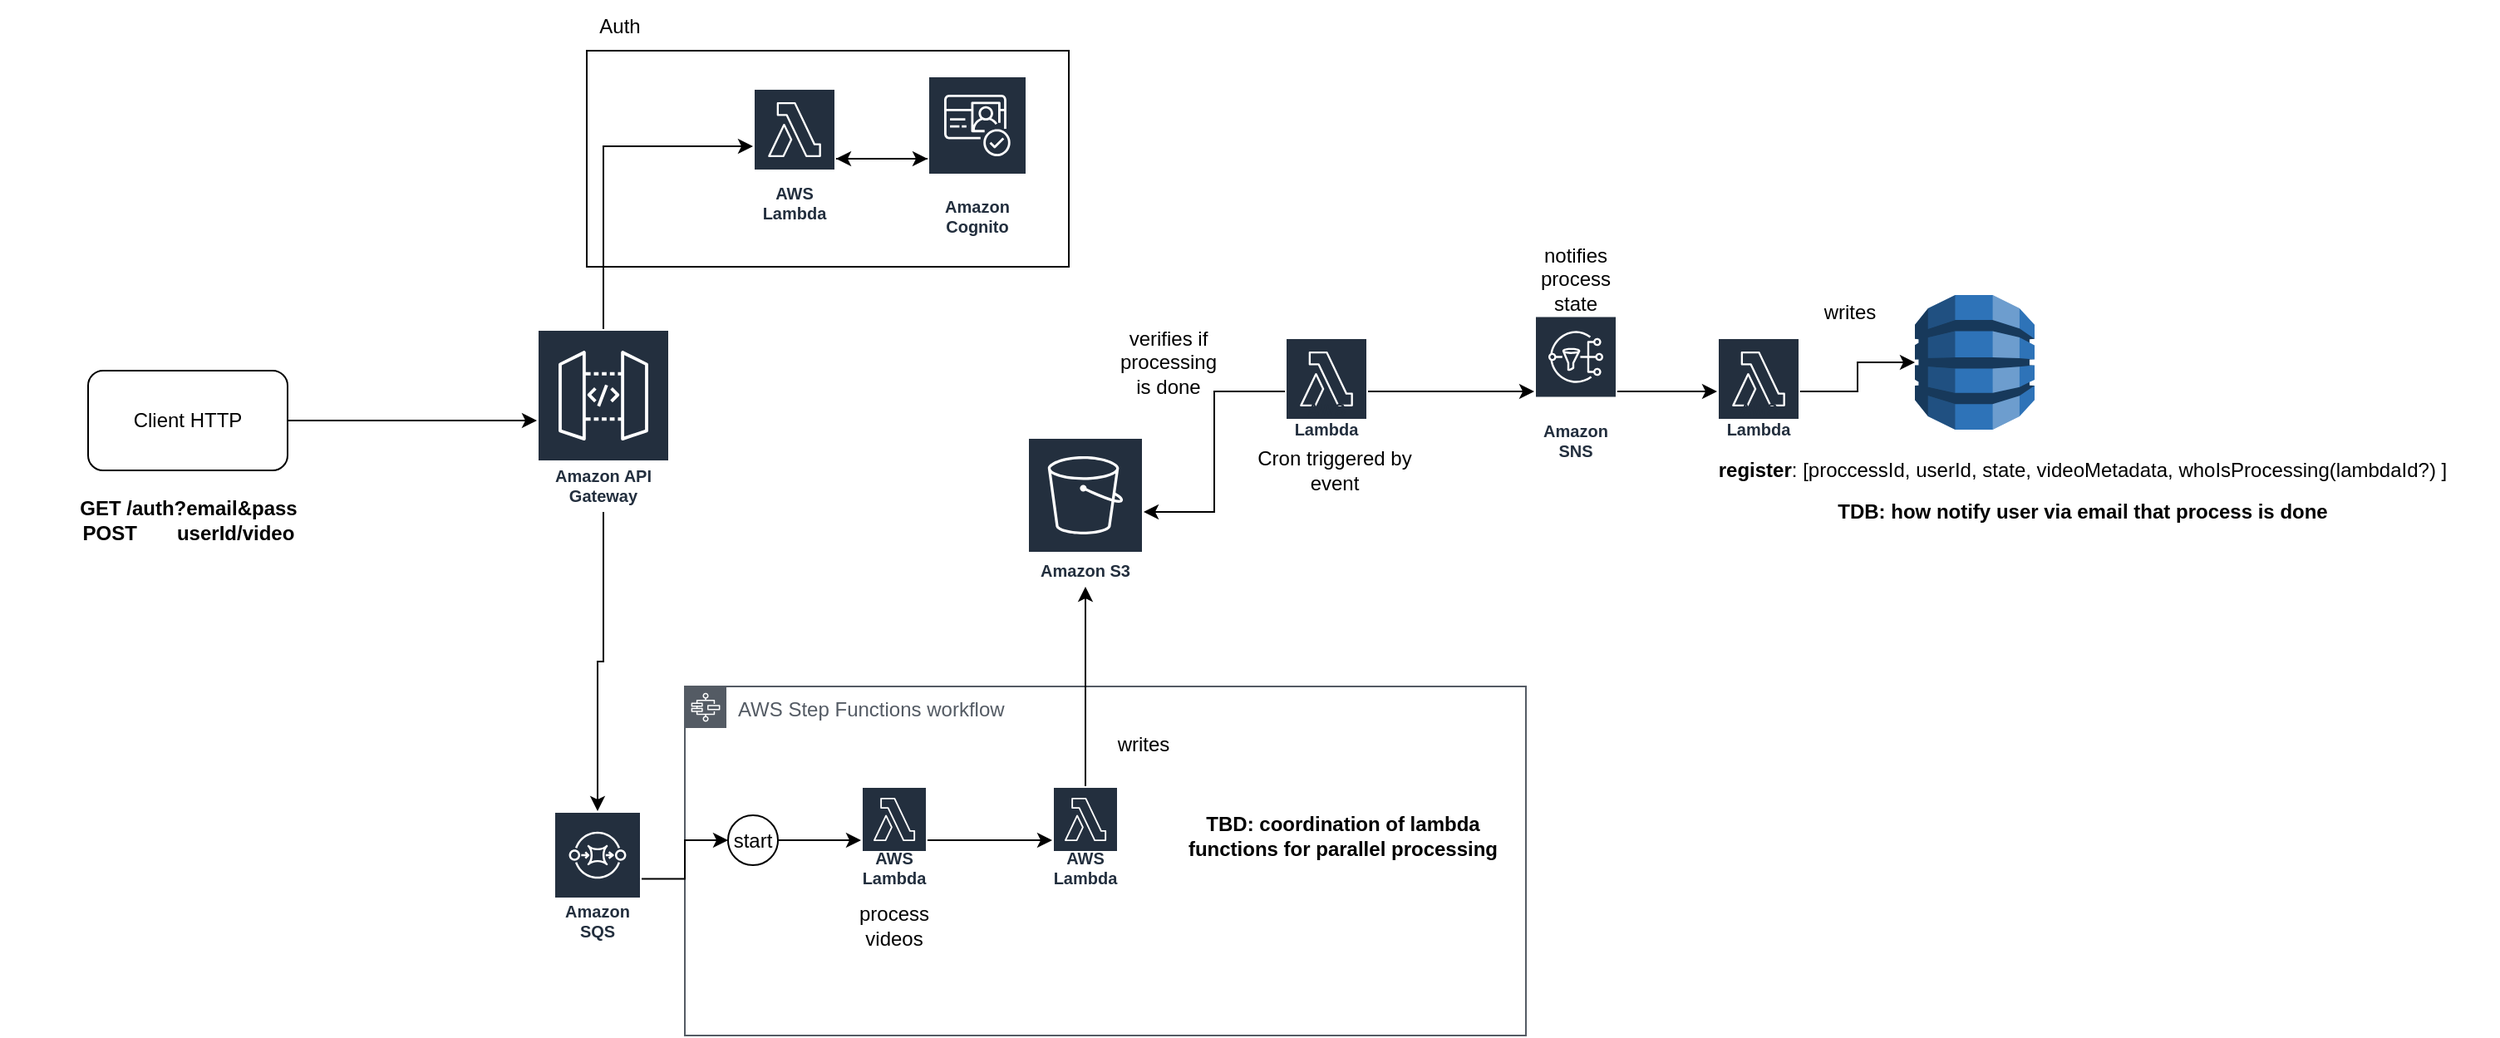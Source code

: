 <mxfile version="26.0.5">
  <diagram name="Página-1" id="404gtZm22GtIctjodH8I">
    <mxGraphModel dx="1434" dy="790" grid="1" gridSize="10" guides="1" tooltips="1" connect="1" arrows="1" fold="1" page="1" pageScale="1" pageWidth="827" pageHeight="1169" math="0" shadow="0">
      <root>
        <mxCell id="0" />
        <mxCell id="1" parent="0" />
        <mxCell id="WF2kSGwIQC7BofhL9CZ6-7" style="edgeStyle=orthogonalEdgeStyle;rounded=0;orthogonalLoop=1;jettySize=auto;html=1;exitX=0.5;exitY=0.045;exitDx=0;exitDy=0;exitPerimeter=0;" edge="1" parent="1" source="WF2kSGwIQC7BofhL9CZ6-1" target="WF2kSGwIQC7BofhL9CZ6-3">
          <mxGeometry relative="1" as="geometry">
            <mxPoint x="315" y="230" as="sourcePoint" />
            <mxPoint x="445" y="20" as="targetPoint" />
            <Array as="points">
              <mxPoint x="380" y="185" />
            </Array>
          </mxGeometry>
        </mxCell>
        <mxCell id="WF2kSGwIQC7BofhL9CZ6-46" style="edgeStyle=orthogonalEdgeStyle;rounded=0;orthogonalLoop=1;jettySize=auto;html=1;" edge="1" parent="1" source="WF2kSGwIQC7BofhL9CZ6-1" target="WF2kSGwIQC7BofhL9CZ6-34">
          <mxGeometry relative="1" as="geometry" />
        </mxCell>
        <mxCell id="WF2kSGwIQC7BofhL9CZ6-1" value="Amazon API Gateway" style="sketch=0;outlineConnect=0;fontColor=#232F3E;gradientColor=none;strokeColor=#ffffff;fillColor=#232F3E;dashed=0;verticalLabelPosition=middle;verticalAlign=bottom;align=center;html=1;whiteSpace=wrap;fontSize=10;fontStyle=1;spacing=3;shape=mxgraph.aws4.productIcon;prIcon=mxgraph.aws4.api_gateway;" vertex="1" parent="1">
          <mxGeometry x="340" y="295" width="80" height="110" as="geometry" />
        </mxCell>
        <mxCell id="WF2kSGwIQC7BofhL9CZ6-2" value="Amazon Cognito" style="sketch=0;outlineConnect=0;fontColor=#232F3E;gradientColor=none;strokeColor=#ffffff;fillColor=#232F3E;dashed=0;verticalLabelPosition=middle;verticalAlign=bottom;align=center;html=1;whiteSpace=wrap;fontSize=10;fontStyle=1;spacing=3;shape=mxgraph.aws4.productIcon;prIcon=mxgraph.aws4.cognito;" vertex="1" parent="1">
          <mxGeometry x="575" y="142.5" width="60" height="100" as="geometry" />
        </mxCell>
        <mxCell id="WF2kSGwIQC7BofhL9CZ6-8" value="" style="edgeStyle=orthogonalEdgeStyle;rounded=0;orthogonalLoop=1;jettySize=auto;html=1;" edge="1" parent="1" source="WF2kSGwIQC7BofhL9CZ6-3" target="WF2kSGwIQC7BofhL9CZ6-2">
          <mxGeometry relative="1" as="geometry" />
        </mxCell>
        <mxCell id="WF2kSGwIQC7BofhL9CZ6-3" value="AWS Lambda" style="sketch=0;outlineConnect=0;fontColor=#232F3E;gradientColor=none;strokeColor=#ffffff;fillColor=#232F3E;dashed=0;verticalLabelPosition=middle;verticalAlign=bottom;align=center;html=1;whiteSpace=wrap;fontSize=10;fontStyle=1;spacing=3;shape=mxgraph.aws4.productIcon;prIcon=mxgraph.aws4.lambda;" vertex="1" parent="1">
          <mxGeometry x="470" y="150" width="50" height="85" as="geometry" />
        </mxCell>
        <mxCell id="WF2kSGwIQC7BofhL9CZ6-6" style="edgeStyle=orthogonalEdgeStyle;rounded=0;orthogonalLoop=1;jettySize=auto;html=1;" edge="1" parent="1" source="WF2kSGwIQC7BofhL9CZ6-5" target="WF2kSGwIQC7BofhL9CZ6-1">
          <mxGeometry relative="1" as="geometry" />
        </mxCell>
        <mxCell id="WF2kSGwIQC7BofhL9CZ6-5" value="Client HTTP" style="rounded=1;whiteSpace=wrap;html=1;" vertex="1" parent="1">
          <mxGeometry x="70" y="320" width="120" height="60" as="geometry" />
        </mxCell>
        <mxCell id="WF2kSGwIQC7BofhL9CZ6-9" value="" style="edgeStyle=orthogonalEdgeStyle;rounded=0;orthogonalLoop=1;jettySize=auto;html=1;" edge="1" parent="1" source="WF2kSGwIQC7BofhL9CZ6-2" target="WF2kSGwIQC7BofhL9CZ6-3">
          <mxGeometry relative="1" as="geometry">
            <mxPoint x="560" y="195" as="sourcePoint" />
            <mxPoint x="660" y="195" as="targetPoint" />
          </mxGeometry>
        </mxCell>
        <mxCell id="WF2kSGwIQC7BofhL9CZ6-17" value="" style="edgeStyle=orthogonalEdgeStyle;rounded=0;orthogonalLoop=1;jettySize=auto;html=1;" edge="1" parent="1" source="WF2kSGwIQC7BofhL9CZ6-11" target="WF2kSGwIQC7BofhL9CZ6-16">
          <mxGeometry relative="1" as="geometry" />
        </mxCell>
        <mxCell id="WF2kSGwIQC7BofhL9CZ6-11" value="AWS Lambda" style="sketch=0;outlineConnect=0;fontColor=#232F3E;gradientColor=none;strokeColor=#ffffff;fillColor=#232F3E;dashed=0;verticalLabelPosition=middle;verticalAlign=bottom;align=center;html=1;whiteSpace=wrap;fontSize=10;fontStyle=1;spacing=3;shape=mxgraph.aws4.productIcon;prIcon=mxgraph.aws4.lambda;" vertex="1" parent="1">
          <mxGeometry x="535" y="570" width="40" height="65" as="geometry" />
        </mxCell>
        <mxCell id="WF2kSGwIQC7BofhL9CZ6-13" value="AWS Step Functions workflow" style="sketch=0;outlineConnect=0;gradientColor=none;html=1;whiteSpace=wrap;fontSize=12;fontStyle=0;shape=mxgraph.aws4.group;grIcon=mxgraph.aws4.group_aws_step_functions_workflow;strokeColor=#545B64;fillColor=none;verticalAlign=top;align=left;spacingLeft=30;fontColor=#545B64;dashed=0;" vertex="1" parent="1">
          <mxGeometry x="429" y="510" width="506" height="210" as="geometry" />
        </mxCell>
        <mxCell id="WF2kSGwIQC7BofhL9CZ6-15" style="edgeStyle=orthogonalEdgeStyle;rounded=0;orthogonalLoop=1;jettySize=auto;html=1;" edge="1" parent="1" source="WF2kSGwIQC7BofhL9CZ6-14" target="WF2kSGwIQC7BofhL9CZ6-11">
          <mxGeometry relative="1" as="geometry">
            <mxPoint x="515" y="602.5" as="targetPoint" />
          </mxGeometry>
        </mxCell>
        <mxCell id="WF2kSGwIQC7BofhL9CZ6-14" value="start" style="ellipse;whiteSpace=wrap;html=1;aspect=fixed;" vertex="1" parent="1">
          <mxGeometry x="455" y="587.5" width="30" height="30" as="geometry" />
        </mxCell>
        <mxCell id="WF2kSGwIQC7BofhL9CZ6-26" value="" style="edgeStyle=orthogonalEdgeStyle;rounded=0;orthogonalLoop=1;jettySize=auto;html=1;" edge="1" parent="1" source="WF2kSGwIQC7BofhL9CZ6-16" target="WF2kSGwIQC7BofhL9CZ6-19">
          <mxGeometry relative="1" as="geometry">
            <mxPoint x="685" y="500" as="targetPoint" />
          </mxGeometry>
        </mxCell>
        <mxCell id="WF2kSGwIQC7BofhL9CZ6-16" value="AWS Lambda" style="sketch=0;outlineConnect=0;fontColor=#232F3E;gradientColor=none;strokeColor=#ffffff;fillColor=#232F3E;dashed=0;verticalLabelPosition=middle;verticalAlign=bottom;align=center;html=1;whiteSpace=wrap;fontSize=10;fontStyle=1;spacing=3;shape=mxgraph.aws4.productIcon;prIcon=mxgraph.aws4.lambda;" vertex="1" parent="1">
          <mxGeometry x="650" y="570" width="40" height="65" as="geometry" />
        </mxCell>
        <mxCell id="WF2kSGwIQC7BofhL9CZ6-19" value="Amazon S3" style="sketch=0;outlineConnect=0;fontColor=#232F3E;gradientColor=none;strokeColor=#ffffff;fillColor=#232F3E;dashed=0;verticalLabelPosition=middle;verticalAlign=bottom;align=center;html=1;whiteSpace=wrap;fontSize=10;fontStyle=1;spacing=3;shape=mxgraph.aws4.productIcon;prIcon=mxgraph.aws4.s3;" vertex="1" parent="1">
          <mxGeometry x="635" y="360" width="70" height="90" as="geometry" />
        </mxCell>
        <mxCell id="WF2kSGwIQC7BofhL9CZ6-21" value="" style="outlineConnect=0;dashed=0;verticalLabelPosition=bottom;verticalAlign=top;align=center;html=1;shape=mxgraph.aws3.dynamo_db;fillColor=#2E73B8;gradientColor=none;" vertex="1" parent="1">
          <mxGeometry x="1169" y="274.5" width="72" height="81" as="geometry" />
        </mxCell>
        <mxCell id="WF2kSGwIQC7BofhL9CZ6-22" value="" style="rounded=0;whiteSpace=wrap;html=1;fillColor=none;" vertex="1" parent="1">
          <mxGeometry x="370" y="127.5" width="290" height="130" as="geometry" />
        </mxCell>
        <mxCell id="WF2kSGwIQC7BofhL9CZ6-23" value="Auth" style="text;html=1;align=center;verticalAlign=middle;whiteSpace=wrap;rounded=0;" vertex="1" parent="1">
          <mxGeometry x="360" y="97.5" width="60" height="30" as="geometry" />
        </mxCell>
        <mxCell id="WF2kSGwIQC7BofhL9CZ6-24" value="process videos" style="text;html=1;align=center;verticalAlign=middle;whiteSpace=wrap;rounded=0;" vertex="1" parent="1">
          <mxGeometry x="525" y="638.5" width="60" height="30" as="geometry" />
        </mxCell>
        <mxCell id="WF2kSGwIQC7BofhL9CZ6-25" value="writes" style="text;html=1;align=center;verticalAlign=middle;whiteSpace=wrap;rounded=0;" vertex="1" parent="1">
          <mxGeometry x="675" y="530" width="60" height="30" as="geometry" />
        </mxCell>
        <mxCell id="WF2kSGwIQC7BofhL9CZ6-28" style="edgeStyle=orthogonalEdgeStyle;rounded=0;orthogonalLoop=1;jettySize=auto;html=1;" edge="1" parent="1" source="WF2kSGwIQC7BofhL9CZ6-27" target="WF2kSGwIQC7BofhL9CZ6-19">
          <mxGeometry relative="1" as="geometry" />
        </mxCell>
        <mxCell id="WF2kSGwIQC7BofhL9CZ6-36" style="edgeStyle=orthogonalEdgeStyle;rounded=0;orthogonalLoop=1;jettySize=auto;html=1;" edge="1" parent="1" source="WF2kSGwIQC7BofhL9CZ6-27" target="WF2kSGwIQC7BofhL9CZ6-33">
          <mxGeometry relative="1" as="geometry" />
        </mxCell>
        <mxCell id="WF2kSGwIQC7BofhL9CZ6-27" value="AWS Lambda" style="sketch=0;outlineConnect=0;fontColor=#232F3E;gradientColor=none;strokeColor=#ffffff;fillColor=#232F3E;dashed=0;verticalLabelPosition=middle;verticalAlign=bottom;align=center;html=1;whiteSpace=wrap;fontSize=10;fontStyle=1;spacing=3;shape=mxgraph.aws4.productIcon;prIcon=mxgraph.aws4.lambda;" vertex="1" parent="1">
          <mxGeometry x="790" y="300" width="50" height="65" as="geometry" />
        </mxCell>
        <mxCell id="WF2kSGwIQC7BofhL9CZ6-29" value="Cron triggered by event" style="text;html=1;align=center;verticalAlign=middle;whiteSpace=wrap;rounded=0;" vertex="1" parent="1">
          <mxGeometry x="770" y="365" width="100" height="30" as="geometry" />
        </mxCell>
        <mxCell id="WF2kSGwIQC7BofhL9CZ6-30" value="verifies if processing is done" style="text;html=1;align=center;verticalAlign=middle;whiteSpace=wrap;rounded=0;" vertex="1" parent="1">
          <mxGeometry x="690" y="300" width="60" height="30" as="geometry" />
        </mxCell>
        <mxCell id="WF2kSGwIQC7BofhL9CZ6-31" value="TBD: coordination of lambda functions for parallel processing" style="text;html=1;align=center;verticalAlign=middle;whiteSpace=wrap;rounded=0;fillColor=none;fontStyle=1" vertex="1" parent="1">
          <mxGeometry x="730" y="590" width="190" height="20" as="geometry" />
        </mxCell>
        <mxCell id="WF2kSGwIQC7BofhL9CZ6-38" value="" style="edgeStyle=orthogonalEdgeStyle;rounded=0;orthogonalLoop=1;jettySize=auto;html=1;" edge="1" parent="1" source="WF2kSGwIQC7BofhL9CZ6-33" target="WF2kSGwIQC7BofhL9CZ6-35">
          <mxGeometry relative="1" as="geometry" />
        </mxCell>
        <mxCell id="WF2kSGwIQC7BofhL9CZ6-33" value="Amazon SNS" style="sketch=0;outlineConnect=0;fontColor=#232F3E;gradientColor=none;strokeColor=#ffffff;fillColor=#232F3E;dashed=0;verticalLabelPosition=middle;verticalAlign=bottom;align=center;html=1;whiteSpace=wrap;fontSize=10;fontStyle=1;spacing=3;shape=mxgraph.aws4.productIcon;prIcon=mxgraph.aws4.sns;" vertex="1" parent="1">
          <mxGeometry x="940" y="286.75" width="50" height="91.5" as="geometry" />
        </mxCell>
        <mxCell id="WF2kSGwIQC7BofhL9CZ6-47" value="" style="edgeStyle=orthogonalEdgeStyle;rounded=0;orthogonalLoop=1;jettySize=auto;html=1;" edge="1" parent="1" source="WF2kSGwIQC7BofhL9CZ6-34" target="WF2kSGwIQC7BofhL9CZ6-14">
          <mxGeometry relative="1" as="geometry" />
        </mxCell>
        <mxCell id="WF2kSGwIQC7BofhL9CZ6-34" value="Amazon SQS" style="sketch=0;outlineConnect=0;fontColor=#232F3E;gradientColor=none;strokeColor=#ffffff;fillColor=#232F3E;dashed=0;verticalLabelPosition=middle;verticalAlign=bottom;align=center;html=1;whiteSpace=wrap;fontSize=10;fontStyle=1;spacing=3;shape=mxgraph.aws4.productIcon;prIcon=mxgraph.aws4.sqs;" vertex="1" parent="1">
          <mxGeometry x="350" y="585" width="53" height="81.5" as="geometry" />
        </mxCell>
        <mxCell id="WF2kSGwIQC7BofhL9CZ6-39" value="" style="edgeStyle=orthogonalEdgeStyle;rounded=0;orthogonalLoop=1;jettySize=auto;html=1;" edge="1" parent="1" source="WF2kSGwIQC7BofhL9CZ6-35" target="WF2kSGwIQC7BofhL9CZ6-21">
          <mxGeometry relative="1" as="geometry" />
        </mxCell>
        <mxCell id="WF2kSGwIQC7BofhL9CZ6-35" value="AWS Lambda" style="sketch=0;outlineConnect=0;fontColor=#232F3E;gradientColor=none;strokeColor=#ffffff;fillColor=#232F3E;dashed=0;verticalLabelPosition=middle;verticalAlign=bottom;align=center;html=1;whiteSpace=wrap;fontSize=10;fontStyle=1;spacing=3;shape=mxgraph.aws4.productIcon;prIcon=mxgraph.aws4.lambda;" vertex="1" parent="1">
          <mxGeometry x="1050" y="300" width="50" height="65" as="geometry" />
        </mxCell>
        <mxCell id="WF2kSGwIQC7BofhL9CZ6-37" value="notifies process state" style="text;html=1;align=center;verticalAlign=middle;whiteSpace=wrap;rounded=0;" vertex="1" parent="1">
          <mxGeometry x="935" y="250" width="60" height="30" as="geometry" />
        </mxCell>
        <mxCell id="WF2kSGwIQC7BofhL9CZ6-40" value="writes " style="text;html=1;align=center;verticalAlign=middle;whiteSpace=wrap;rounded=0;" vertex="1" parent="1">
          <mxGeometry x="1100" y="270" width="60" height="30" as="geometry" />
        </mxCell>
        <mxCell id="WF2kSGwIQC7BofhL9CZ6-41" value="&lt;b&gt;register&lt;/b&gt;: [proccessId, userId, state, videoMetadata, whoIsProcessing(lambdaId?) ]" style="text;html=1;align=center;verticalAlign=middle;whiteSpace=wrap;rounded=0;" vertex="1" parent="1">
          <mxGeometry x="1020" y="365" width="500" height="30" as="geometry" />
        </mxCell>
        <mxCell id="WF2kSGwIQC7BofhL9CZ6-42" value="&lt;b&gt;TDB: how notify user via email that process is done&lt;br&gt;&lt;/b&gt;" style="text;html=1;align=center;verticalAlign=middle;whiteSpace=wrap;rounded=0;" vertex="1" parent="1">
          <mxGeometry x="1020" y="390" width="500" height="30" as="geometry" />
        </mxCell>
        <mxCell id="WF2kSGwIQC7BofhL9CZ6-44" value="&lt;div&gt;&lt;b&gt;GET /auth?email&amp;amp;pass&lt;/b&gt;&lt;/div&gt;&lt;div&gt;&lt;b&gt;POST&lt;span style=&quot;white-space: pre;&quot;&gt;&#x9;&lt;/span&gt; userId/video&lt;br&gt;&lt;/b&gt;&lt;/div&gt;" style="text;html=1;align=center;verticalAlign=middle;whiteSpace=wrap;rounded=0;" vertex="1" parent="1">
          <mxGeometry x="17.5" y="395" width="225" height="30" as="geometry" />
        </mxCell>
      </root>
    </mxGraphModel>
  </diagram>
</mxfile>
